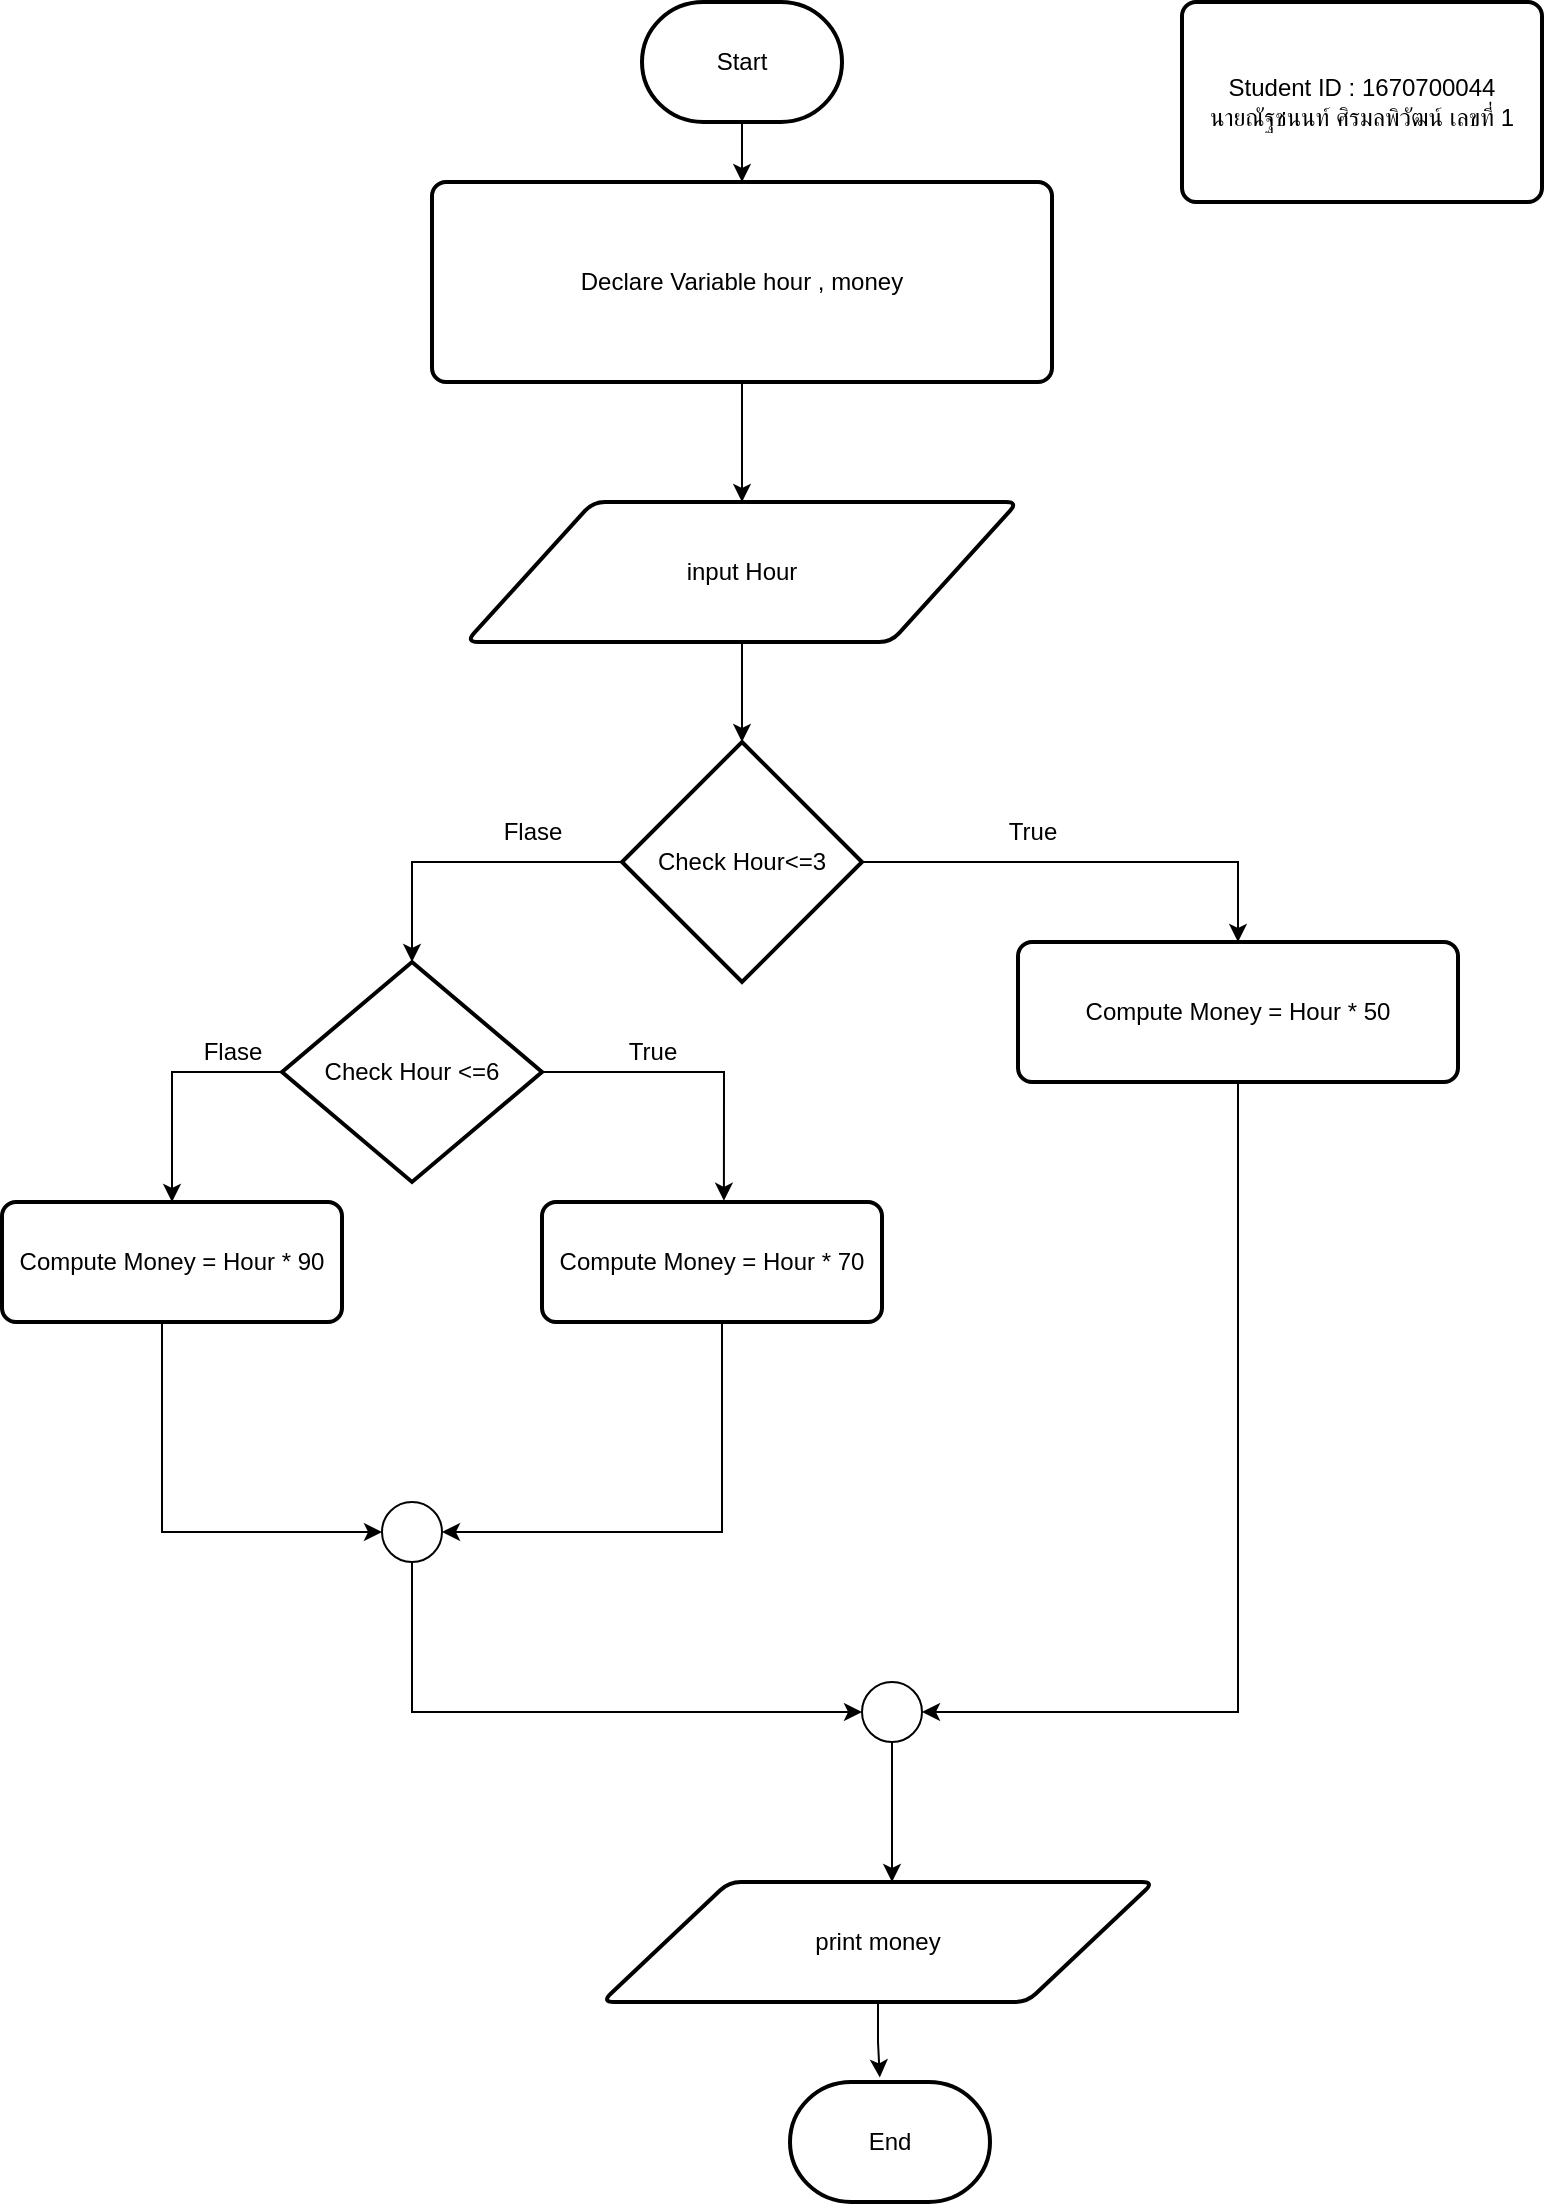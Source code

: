 <mxfile version="24.6.2" type="google" pages="4">
  <diagram id="C5RBs43oDa-KdzZeNtuy" name="Page-1">
    <mxGraphModel grid="1" page="1" gridSize="10" guides="1" tooltips="1" connect="1" arrows="1" fold="1" pageScale="1" pageWidth="827" pageHeight="1169" math="0" shadow="0">
      <root>
        <mxCell id="WIyWlLk6GJQsqaUBKTNV-0" />
        <mxCell id="WIyWlLk6GJQsqaUBKTNV-1" parent="WIyWlLk6GJQsqaUBKTNV-0" />
        <mxCell id="9audE2GMPJdLmJo3AuiI-0" value="Student ID : 1670700044&lt;div&gt;นายณัฐชนนท์ ศิรมลพิวัฒน์ เลขที่ 1&lt;/div&gt;" style="rounded=1;whiteSpace=wrap;html=1;absoluteArcSize=1;arcSize=14;strokeWidth=2;" vertex="1" parent="WIyWlLk6GJQsqaUBKTNV-1">
          <mxGeometry x="650" y="70" width="180" height="100" as="geometry" />
        </mxCell>
        <mxCell id="9audE2GMPJdLmJo3AuiI-1" style="edgeStyle=orthogonalEdgeStyle;rounded=0;orthogonalLoop=1;jettySize=auto;html=1;entryX=0.5;entryY=0;entryDx=0;entryDy=0;" edge="1" parent="WIyWlLk6GJQsqaUBKTNV-1" source="9audE2GMPJdLmJo3AuiI-2" target="9audE2GMPJdLmJo3AuiI-4">
          <mxGeometry relative="1" as="geometry" />
        </mxCell>
        <mxCell id="9audE2GMPJdLmJo3AuiI-2" value="Start" style="strokeWidth=2;html=1;shape=mxgraph.flowchart.terminator;whiteSpace=wrap;" vertex="1" parent="WIyWlLk6GJQsqaUBKTNV-1">
          <mxGeometry x="380" y="70" width="100" height="60" as="geometry" />
        </mxCell>
        <mxCell id="9audE2GMPJdLmJo3AuiI-3" style="edgeStyle=orthogonalEdgeStyle;rounded=0;orthogonalLoop=1;jettySize=auto;html=1;exitX=0.5;exitY=1;exitDx=0;exitDy=0;entryX=0.5;entryY=0;entryDx=0;entryDy=0;" edge="1" parent="WIyWlLk6GJQsqaUBKTNV-1" source="9audE2GMPJdLmJo3AuiI-4" target="9audE2GMPJdLmJo3AuiI-6">
          <mxGeometry relative="1" as="geometry" />
        </mxCell>
        <mxCell id="9audE2GMPJdLmJo3AuiI-4" value="Declare Variable hour , money" style="rounded=1;whiteSpace=wrap;html=1;absoluteArcSize=1;arcSize=14;strokeWidth=2;" vertex="1" parent="WIyWlLk6GJQsqaUBKTNV-1">
          <mxGeometry x="275" y="160" width="310" height="100" as="geometry" />
        </mxCell>
        <mxCell id="9audE2GMPJdLmJo3AuiI-5" style="edgeStyle=orthogonalEdgeStyle;rounded=0;orthogonalLoop=1;jettySize=auto;html=1;" edge="1" parent="WIyWlLk6GJQsqaUBKTNV-1" source="9audE2GMPJdLmJo3AuiI-6" target="9audE2GMPJdLmJo3AuiI-8">
          <mxGeometry relative="1" as="geometry" />
        </mxCell>
        <mxCell id="9audE2GMPJdLmJo3AuiI-6" value="input Hour" style="shape=parallelogram;html=1;strokeWidth=2;perimeter=parallelogramPerimeter;whiteSpace=wrap;rounded=1;arcSize=12;size=0.23;" vertex="1" parent="WIyWlLk6GJQsqaUBKTNV-1">
          <mxGeometry x="292" y="320" width="276" height="70" as="geometry" />
        </mxCell>
        <mxCell id="9audE2GMPJdLmJo3AuiI-7" style="edgeStyle=orthogonalEdgeStyle;rounded=0;orthogonalLoop=1;jettySize=auto;html=1;exitX=1;exitY=0.5;exitDx=0;exitDy=0;exitPerimeter=0;entryX=0.5;entryY=0;entryDx=0;entryDy=0;" edge="1" parent="WIyWlLk6GJQsqaUBKTNV-1" source="9audE2GMPJdLmJo3AuiI-8" target="9audE2GMPJdLmJo3AuiI-9">
          <mxGeometry relative="1" as="geometry" />
        </mxCell>
        <mxCell id="9audE2GMPJdLmJo3AuiI-8" value="Check Hour&amp;lt;=3" style="strokeWidth=2;html=1;shape=mxgraph.flowchart.decision;whiteSpace=wrap;" vertex="1" parent="WIyWlLk6GJQsqaUBKTNV-1">
          <mxGeometry x="370" y="440" width="120" height="120" as="geometry" />
        </mxCell>
        <mxCell id="9audE2GMPJdLmJo3AuiI-9" value="Compute Money = Hour * 50" style="rounded=1;whiteSpace=wrap;html=1;absoluteArcSize=1;arcSize=14;strokeWidth=2;" vertex="1" parent="WIyWlLk6GJQsqaUBKTNV-1">
          <mxGeometry x="568" y="540" width="220" height="70" as="geometry" />
        </mxCell>
        <mxCell id="9audE2GMPJdLmJo3AuiI-10" style="edgeStyle=orthogonalEdgeStyle;rounded=0;orthogonalLoop=1;jettySize=auto;html=1;entryX=0.5;entryY=0;entryDx=0;entryDy=0;" edge="1" parent="WIyWlLk6GJQsqaUBKTNV-1" source="9audE2GMPJdLmJo3AuiI-11" target="9audE2GMPJdLmJo3AuiI-13">
          <mxGeometry relative="1" as="geometry">
            <Array as="points">
              <mxPoint x="145" y="605" />
            </Array>
          </mxGeometry>
        </mxCell>
        <mxCell id="9audE2GMPJdLmJo3AuiI-11" value="Check Hour &amp;lt;=6" style="strokeWidth=2;html=1;shape=mxgraph.flowchart.decision;whiteSpace=wrap;" vertex="1" parent="WIyWlLk6GJQsqaUBKTNV-1">
          <mxGeometry x="200" y="550" width="130" height="110" as="geometry" />
        </mxCell>
        <mxCell id="9audE2GMPJdLmJo3AuiI-12" style="edgeStyle=orthogonalEdgeStyle;rounded=0;orthogonalLoop=1;jettySize=auto;html=1;entryX=0.5;entryY=0;entryDx=0;entryDy=0;entryPerimeter=0;" edge="1" parent="WIyWlLk6GJQsqaUBKTNV-1" source="9audE2GMPJdLmJo3AuiI-8" target="9audE2GMPJdLmJo3AuiI-11">
          <mxGeometry relative="1" as="geometry" />
        </mxCell>
        <mxCell id="9audE2GMPJdLmJo3AuiI-13" value="Compute Money = Hour * 90" style="rounded=1;whiteSpace=wrap;html=1;absoluteArcSize=1;arcSize=14;strokeWidth=2;" vertex="1" parent="WIyWlLk6GJQsqaUBKTNV-1">
          <mxGeometry x="60" y="670" width="170" height="60" as="geometry" />
        </mxCell>
        <mxCell id="9audE2GMPJdLmJo3AuiI-14" value="Compute Money = Hour * 70" style="rounded=1;whiteSpace=wrap;html=1;absoluteArcSize=1;arcSize=14;strokeWidth=2;" vertex="1" parent="WIyWlLk6GJQsqaUBKTNV-1">
          <mxGeometry x="330" y="670" width="170" height="60" as="geometry" />
        </mxCell>
        <mxCell id="9audE2GMPJdLmJo3AuiI-15" value="True" style="text;html=1;align=center;verticalAlign=middle;resizable=0;points=[];autosize=1;strokeColor=none;fillColor=none;" vertex="1" parent="WIyWlLk6GJQsqaUBKTNV-1">
          <mxGeometry x="550" y="470" width="50" height="30" as="geometry" />
        </mxCell>
        <mxCell id="9audE2GMPJdLmJo3AuiI-16" value="Flase" style="text;html=1;align=center;verticalAlign=middle;resizable=0;points=[];autosize=1;strokeColor=none;fillColor=none;" vertex="1" parent="WIyWlLk6GJQsqaUBKTNV-1">
          <mxGeometry x="300" y="470" width="50" height="30" as="geometry" />
        </mxCell>
        <mxCell id="9audE2GMPJdLmJo3AuiI-17" style="edgeStyle=orthogonalEdgeStyle;rounded=0;orthogonalLoop=1;jettySize=auto;html=1;entryX=0.535;entryY=-0.01;entryDx=0;entryDy=0;entryPerimeter=0;" edge="1" parent="WIyWlLk6GJQsqaUBKTNV-1" source="9audE2GMPJdLmJo3AuiI-11" target="9audE2GMPJdLmJo3AuiI-14">
          <mxGeometry relative="1" as="geometry">
            <Array as="points">
              <mxPoint x="421" y="605" />
            </Array>
          </mxGeometry>
        </mxCell>
        <mxCell id="9audE2GMPJdLmJo3AuiI-18" value="" style="verticalLabelPosition=bottom;verticalAlign=top;html=1;shape=mxgraph.flowchart.on-page_reference;direction=south;" vertex="1" parent="WIyWlLk6GJQsqaUBKTNV-1">
          <mxGeometry x="250" y="820" width="30" height="30" as="geometry" />
        </mxCell>
        <mxCell id="9audE2GMPJdLmJo3AuiI-19" style="edgeStyle=orthogonalEdgeStyle;rounded=0;orthogonalLoop=1;jettySize=auto;html=1;entryX=0.5;entryY=1;entryDx=0;entryDy=0;entryPerimeter=0;" edge="1" parent="WIyWlLk6GJQsqaUBKTNV-1" source="9audE2GMPJdLmJo3AuiI-13" target="9audE2GMPJdLmJo3AuiI-18">
          <mxGeometry relative="1" as="geometry">
            <Array as="points">
              <mxPoint x="140" y="835" />
            </Array>
          </mxGeometry>
        </mxCell>
        <mxCell id="9audE2GMPJdLmJo3AuiI-20" style="edgeStyle=orthogonalEdgeStyle;rounded=0;orthogonalLoop=1;jettySize=auto;html=1;entryX=0.5;entryY=0;entryDx=0;entryDy=0;entryPerimeter=0;" edge="1" parent="WIyWlLk6GJQsqaUBKTNV-1" source="9audE2GMPJdLmJo3AuiI-14" target="9audE2GMPJdLmJo3AuiI-18">
          <mxGeometry relative="1" as="geometry">
            <Array as="points">
              <mxPoint x="420" y="835" />
            </Array>
          </mxGeometry>
        </mxCell>
        <mxCell id="9audE2GMPJdLmJo3AuiI-21" style="edgeStyle=orthogonalEdgeStyle;rounded=0;orthogonalLoop=1;jettySize=auto;html=1;" edge="1" parent="WIyWlLk6GJQsqaUBKTNV-1" source="9audE2GMPJdLmJo3AuiI-22">
          <mxGeometry relative="1" as="geometry">
            <mxPoint x="505" y="1010" as="targetPoint" />
          </mxGeometry>
        </mxCell>
        <mxCell id="9audE2GMPJdLmJo3AuiI-22" value="" style="verticalLabelPosition=bottom;verticalAlign=top;html=1;shape=mxgraph.flowchart.on-page_reference;" vertex="1" parent="WIyWlLk6GJQsqaUBKTNV-1">
          <mxGeometry x="490" y="910" width="30" height="30" as="geometry" />
        </mxCell>
        <mxCell id="9audE2GMPJdLmJo3AuiI-23" style="edgeStyle=orthogonalEdgeStyle;rounded=0;orthogonalLoop=1;jettySize=auto;html=1;exitX=0.5;exitY=1;exitDx=0;exitDy=0;entryX=1;entryY=0.5;entryDx=0;entryDy=0;entryPerimeter=0;" edge="1" parent="WIyWlLk6GJQsqaUBKTNV-1" source="9audE2GMPJdLmJo3AuiI-9" target="9audE2GMPJdLmJo3AuiI-22">
          <mxGeometry relative="1" as="geometry" />
        </mxCell>
        <mxCell id="9audE2GMPJdLmJo3AuiI-24" style="edgeStyle=orthogonalEdgeStyle;rounded=0;orthogonalLoop=1;jettySize=auto;html=1;entryX=0;entryY=0.5;entryDx=0;entryDy=0;entryPerimeter=0;" edge="1" parent="WIyWlLk6GJQsqaUBKTNV-1" source="9audE2GMPJdLmJo3AuiI-18" target="9audE2GMPJdLmJo3AuiI-22">
          <mxGeometry relative="1" as="geometry">
            <Array as="points">
              <mxPoint x="265" y="925" />
            </Array>
          </mxGeometry>
        </mxCell>
        <mxCell id="9audE2GMPJdLmJo3AuiI-25" value="End" style="strokeWidth=2;html=1;shape=mxgraph.flowchart.terminator;whiteSpace=wrap;" vertex="1" parent="WIyWlLk6GJQsqaUBKTNV-1">
          <mxGeometry x="454" y="1110" width="100" height="60" as="geometry" />
        </mxCell>
        <mxCell id="9audE2GMPJdLmJo3AuiI-26" value="print money" style="shape=parallelogram;html=1;strokeWidth=2;perimeter=parallelogramPerimeter;whiteSpace=wrap;rounded=1;arcSize=12;size=0.23;" vertex="1" parent="WIyWlLk6GJQsqaUBKTNV-1">
          <mxGeometry x="360" y="1010" width="276" height="60" as="geometry" />
        </mxCell>
        <mxCell id="9audE2GMPJdLmJo3AuiI-27" style="edgeStyle=orthogonalEdgeStyle;rounded=0;orthogonalLoop=1;jettySize=auto;html=1;entryX=0.449;entryY=-0.038;entryDx=0;entryDy=0;entryPerimeter=0;" edge="1" parent="WIyWlLk6GJQsqaUBKTNV-1" source="9audE2GMPJdLmJo3AuiI-26" target="9audE2GMPJdLmJo3AuiI-25">
          <mxGeometry relative="1" as="geometry" />
        </mxCell>
        <mxCell id="9audE2GMPJdLmJo3AuiI-28" value="True" style="text;html=1;align=center;verticalAlign=middle;resizable=0;points=[];autosize=1;strokeColor=none;fillColor=none;" vertex="1" parent="WIyWlLk6GJQsqaUBKTNV-1">
          <mxGeometry x="360" y="580" width="50" height="30" as="geometry" />
        </mxCell>
        <mxCell id="9audE2GMPJdLmJo3AuiI-29" value="Flase" style="text;html=1;align=center;verticalAlign=middle;resizable=0;points=[];autosize=1;strokeColor=none;fillColor=none;" vertex="1" parent="WIyWlLk6GJQsqaUBKTNV-1">
          <mxGeometry x="150" y="580" width="50" height="30" as="geometry" />
        </mxCell>
      </root>
    </mxGraphModel>
  </diagram>
  <diagram name="Page-2" id="eWk0qbkcYgoHalvoChH0">
    <mxGraphModel grid="1" page="1" gridSize="10" guides="1" tooltips="1" connect="1" arrows="1" fold="1" pageScale="1" pageWidth="850" pageHeight="1100" math="0" shadow="0">
      <root>
        <mxCell id="0" />
        <mxCell id="1" parent="0" />
        <mxCell id="LfG1TKmzkEM0KFjDs2WE-1" value="Student ID : 1670700044&lt;div&gt;นายณัฐชนนท์ ศิรมลพิวัฒน์ เลขที่ 1&lt;/div&gt;" style="rounded=1;whiteSpace=wrap;html=1;absoluteArcSize=1;arcSize=14;strokeWidth=2;" vertex="1" parent="1">
          <mxGeometry x="610" y="30" width="180" height="100" as="geometry" />
        </mxCell>
        <mxCell id="LfG1TKmzkEM0KFjDs2WE-2" style="edgeStyle=orthogonalEdgeStyle;rounded=0;orthogonalLoop=1;jettySize=auto;html=1;entryX=0.5;entryY=0;entryDx=0;entryDy=0;" edge="1" parent="1" source="LfG1TKmzkEM0KFjDs2WE-3" target="LfG1TKmzkEM0KFjDs2WE-5">
          <mxGeometry relative="1" as="geometry" />
        </mxCell>
        <mxCell id="LfG1TKmzkEM0KFjDs2WE-3" value="Start" style="strokeWidth=2;html=1;shape=mxgraph.flowchart.terminator;whiteSpace=wrap;" vertex="1" parent="1">
          <mxGeometry x="340" y="30" width="100" height="60" as="geometry" />
        </mxCell>
        <mxCell id="LfG1TKmzkEM0KFjDs2WE-4" style="edgeStyle=orthogonalEdgeStyle;rounded=0;orthogonalLoop=1;jettySize=auto;html=1;exitX=0.5;exitY=1;exitDx=0;exitDy=0;entryX=0.5;entryY=0;entryDx=0;entryDy=0;" edge="1" parent="1" source="LfG1TKmzkEM0KFjDs2WE-5" target="LfG1TKmzkEM0KFjDs2WE-7">
          <mxGeometry relative="1" as="geometry" />
        </mxCell>
        <mxCell id="LfG1TKmzkEM0KFjDs2WE-5" value="Declare Variable age , height , money" style="rounded=1;whiteSpace=wrap;html=1;absoluteArcSize=1;arcSize=14;strokeWidth=2;" vertex="1" parent="1">
          <mxGeometry x="235" y="120" width="310" height="100" as="geometry" />
        </mxCell>
        <mxCell id="LfG1TKmzkEM0KFjDs2WE-6" style="edgeStyle=orthogonalEdgeStyle;rounded=0;orthogonalLoop=1;jettySize=auto;html=1;" edge="1" parent="1" source="LfG1TKmzkEM0KFjDs2WE-7" target="LfG1TKmzkEM0KFjDs2WE-9">
          <mxGeometry relative="1" as="geometry" />
        </mxCell>
        <mxCell id="LfG1TKmzkEM0KFjDs2WE-7" value="input age , height" style="shape=parallelogram;html=1;strokeWidth=2;perimeter=parallelogramPerimeter;whiteSpace=wrap;rounded=1;arcSize=12;size=0.23;" vertex="1" parent="1">
          <mxGeometry x="252" y="280" width="276" height="70" as="geometry" />
        </mxCell>
        <mxCell id="LfG1TKmzkEM0KFjDs2WE-9" value="Check age&amp;lt;=12" style="strokeWidth=2;html=1;shape=mxgraph.flowchart.decision;whiteSpace=wrap;" vertex="1" parent="1">
          <mxGeometry x="330" y="400" width="120" height="120" as="geometry" />
        </mxCell>
        <mxCell id="LfG1TKmzkEM0KFjDs2WE-16" value="True" style="text;html=1;align=center;verticalAlign=middle;resizable=0;points=[];autosize=1;strokeColor=none;fillColor=none;" vertex="1" parent="1">
          <mxGeometry x="510" y="430" width="50" height="30" as="geometry" />
        </mxCell>
        <mxCell id="LfG1TKmzkEM0KFjDs2WE-17" value="Flase" style="text;html=1;align=center;verticalAlign=middle;resizable=0;points=[];autosize=1;strokeColor=none;fillColor=none;" vertex="1" parent="1">
          <mxGeometry x="260" y="430" width="50" height="30" as="geometry" />
        </mxCell>
        <mxCell id="D6cxvlOTQ_Wx5rMCDV0--3" style="edgeStyle=orthogonalEdgeStyle;rounded=0;orthogonalLoop=1;jettySize=auto;html=1;exitX=1;exitY=0.5;exitDx=0;exitDy=0;exitPerimeter=0;entryX=0.5;entryY=0;entryDx=0;entryDy=0;" edge="1" parent="1" source="LfG1TKmzkEM0KFjDs2WE-29" target="D6cxvlOTQ_Wx5rMCDV0--2">
          <mxGeometry relative="1" as="geometry" />
        </mxCell>
        <mxCell id="D6cxvlOTQ_Wx5rMCDV0--4" style="edgeStyle=orthogonalEdgeStyle;rounded=0;orthogonalLoop=1;jettySize=auto;html=1;exitX=0;exitY=0.5;exitDx=0;exitDy=0;exitPerimeter=0;" edge="1" parent="1" source="LfG1TKmzkEM0KFjDs2WE-29" target="D6cxvlOTQ_Wx5rMCDV0--1">
          <mxGeometry relative="1" as="geometry" />
        </mxCell>
        <mxCell id="LfG1TKmzkEM0KFjDs2WE-29" value="height &amp;lt;= 120" style="strokeWidth=2;html=1;shape=mxgraph.flowchart.decision;whiteSpace=wrap;" vertex="1" parent="1">
          <mxGeometry x="540" y="530" width="100" height="100" as="geometry" />
        </mxCell>
        <mxCell id="LfG1TKmzkEM0KFjDs2WE-30" style="edgeStyle=orthogonalEdgeStyle;rounded=0;orthogonalLoop=1;jettySize=auto;html=1;entryX=0.5;entryY=0;entryDx=0;entryDy=0;entryPerimeter=0;" edge="1" parent="1" source="LfG1TKmzkEM0KFjDs2WE-9" target="LfG1TKmzkEM0KFjDs2WE-29">
          <mxGeometry relative="1" as="geometry" />
        </mxCell>
        <mxCell id="D6cxvlOTQ_Wx5rMCDV0--1" value="ticket = 0" style="rounded=1;whiteSpace=wrap;html=1;absoluteArcSize=1;arcSize=14;strokeWidth=2;" vertex="1" parent="1">
          <mxGeometry x="400" y="650" width="128" height="50" as="geometry" />
        </mxCell>
        <mxCell id="D6cxvlOTQ_Wx5rMCDV0--2" value="ticket = 20" style="rounded=1;whiteSpace=wrap;html=1;absoluteArcSize=1;arcSize=14;strokeWidth=2;" vertex="1" parent="1">
          <mxGeometry x="632" y="650" width="158" height="50" as="geometry" />
        </mxCell>
        <mxCell id="k8ovKJeKVpcq1-g8yfVH-3" style="edgeStyle=orthogonalEdgeStyle;rounded=0;orthogonalLoop=1;jettySize=auto;html=1;entryX=0.5;entryY=0;entryDx=0;entryDy=0;" edge="1" parent="1" source="QZOzKzXX_CPC8_GsjSWS-1" target="k8ovKJeKVpcq1-g8yfVH-1">
          <mxGeometry relative="1" as="geometry" />
        </mxCell>
        <mxCell id="k8ovKJeKVpcq1-g8yfVH-4" style="edgeStyle=orthogonalEdgeStyle;rounded=0;orthogonalLoop=1;jettySize=auto;html=1;exitX=1;exitY=0.5;exitDx=0;exitDy=0;exitPerimeter=0;" edge="1" parent="1" source="QZOzKzXX_CPC8_GsjSWS-1" target="k8ovKJeKVpcq1-g8yfVH-2">
          <mxGeometry relative="1" as="geometry" />
        </mxCell>
        <mxCell id="QZOzKzXX_CPC8_GsjSWS-1" value="age &amp;lt;= 20" style="strokeWidth=2;html=1;shape=mxgraph.flowchart.decision;whiteSpace=wrap;" vertex="1" parent="1">
          <mxGeometry x="152" y="530" width="100" height="90" as="geometry" />
        </mxCell>
        <mxCell id="QZOzKzXX_CPC8_GsjSWS-2" style="edgeStyle=orthogonalEdgeStyle;rounded=0;orthogonalLoop=1;jettySize=auto;html=1;entryX=0.5;entryY=0;entryDx=0;entryDy=0;entryPerimeter=0;" edge="1" parent="1" source="LfG1TKmzkEM0KFjDs2WE-9" target="QZOzKzXX_CPC8_GsjSWS-1">
          <mxGeometry relative="1" as="geometry" />
        </mxCell>
        <mxCell id="k8ovKJeKVpcq1-g8yfVH-6" style="edgeStyle=orthogonalEdgeStyle;rounded=0;orthogonalLoop=1;jettySize=auto;html=1;" edge="1" parent="1" source="k8ovKJeKVpcq1-g8yfVH-1" target="k8ovKJeKVpcq1-g8yfVH-5">
          <mxGeometry relative="1" as="geometry">
            <Array as="points">
              <mxPoint x="85" y="785" />
            </Array>
          </mxGeometry>
        </mxCell>
        <mxCell id="k8ovKJeKVpcq1-g8yfVH-1" value="ticket = 0" style="rounded=1;whiteSpace=wrap;html=1;absoluteArcSize=1;arcSize=14;strokeWidth=2;" vertex="1" parent="1">
          <mxGeometry x="20" y="640" width="130" height="50" as="geometry" />
        </mxCell>
        <mxCell id="k8ovKJeKVpcq1-g8yfVH-2" value="ticket = 0" style="rounded=1;whiteSpace=wrap;html=1;absoluteArcSize=1;arcSize=14;strokeWidth=2;" vertex="1" parent="1">
          <mxGeometry x="252" y="650" width="135" height="50" as="geometry" />
        </mxCell>
        <mxCell id="k8ovKJeKVpcq1-g8yfVH-5" value="" style="verticalLabelPosition=bottom;verticalAlign=top;html=1;shape=mxgraph.flowchart.on-page_reference;" vertex="1" parent="1">
          <mxGeometry x="188" y="770" width="28" height="30" as="geometry" />
        </mxCell>
        <mxCell id="k8ovKJeKVpcq1-g8yfVH-7" style="edgeStyle=orthogonalEdgeStyle;rounded=0;orthogonalLoop=1;jettySize=auto;html=1;entryX=1;entryY=0.5;entryDx=0;entryDy=0;entryPerimeter=0;" edge="1" parent="1" source="k8ovKJeKVpcq1-g8yfVH-2" target="k8ovKJeKVpcq1-g8yfVH-5">
          <mxGeometry relative="1" as="geometry">
            <Array as="points">
              <mxPoint x="330" y="785" />
            </Array>
          </mxGeometry>
        </mxCell>
        <mxCell id="k8ovKJeKVpcq1-g8yfVH-8" value="" style="verticalLabelPosition=bottom;verticalAlign=top;html=1;shape=mxgraph.flowchart.on-page_reference;" vertex="1" parent="1">
          <mxGeometry x="576" y="770" width="28" height="30" as="geometry" />
        </mxCell>
        <mxCell id="k8ovKJeKVpcq1-g8yfVH-9" style="edgeStyle=orthogonalEdgeStyle;rounded=0;orthogonalLoop=1;jettySize=auto;html=1;entryX=0;entryY=0.5;entryDx=0;entryDy=0;entryPerimeter=0;" edge="1" parent="1" source="D6cxvlOTQ_Wx5rMCDV0--1" target="k8ovKJeKVpcq1-g8yfVH-8">
          <mxGeometry relative="1" as="geometry">
            <Array as="points">
              <mxPoint x="464" y="785" />
            </Array>
          </mxGeometry>
        </mxCell>
        <mxCell id="k8ovKJeKVpcq1-g8yfVH-10" style="edgeStyle=orthogonalEdgeStyle;rounded=0;orthogonalLoop=1;jettySize=auto;html=1;entryX=1;entryY=0.5;entryDx=0;entryDy=0;entryPerimeter=0;" edge="1" parent="1" source="D6cxvlOTQ_Wx5rMCDV0--2" target="k8ovKJeKVpcq1-g8yfVH-8">
          <mxGeometry relative="1" as="geometry">
            <Array as="points">
              <mxPoint x="710" y="785" />
            </Array>
          </mxGeometry>
        </mxCell>
        <mxCell id="k8ovKJeKVpcq1-g8yfVH-15" style="edgeStyle=orthogonalEdgeStyle;rounded=0;orthogonalLoop=1;jettySize=auto;html=1;exitX=0.5;exitY=1;exitDx=0;exitDy=0;exitPerimeter=0;entryX=0.5;entryY=0;entryDx=0;entryDy=0;" edge="1" parent="1" source="k8ovKJeKVpcq1-g8yfVH-11" target="k8ovKJeKVpcq1-g8yfVH-14">
          <mxGeometry relative="1" as="geometry" />
        </mxCell>
        <mxCell id="k8ovKJeKVpcq1-g8yfVH-11" value="" style="strokeWidth=2;html=1;shape=mxgraph.flowchart.start_2;whiteSpace=wrap;" vertex="1" parent="1">
          <mxGeometry x="375" y="880" width="30" height="30" as="geometry" />
        </mxCell>
        <mxCell id="k8ovKJeKVpcq1-g8yfVH-12" style="edgeStyle=orthogonalEdgeStyle;rounded=0;orthogonalLoop=1;jettySize=auto;html=1;entryX=0;entryY=0.5;entryDx=0;entryDy=0;entryPerimeter=0;" edge="1" parent="1" source="k8ovKJeKVpcq1-g8yfVH-5" target="k8ovKJeKVpcq1-g8yfVH-11">
          <mxGeometry relative="1" as="geometry">
            <Array as="points">
              <mxPoint x="202" y="895" />
            </Array>
          </mxGeometry>
        </mxCell>
        <mxCell id="k8ovKJeKVpcq1-g8yfVH-13" style="edgeStyle=orthogonalEdgeStyle;rounded=0;orthogonalLoop=1;jettySize=auto;html=1;entryX=1;entryY=0.5;entryDx=0;entryDy=0;entryPerimeter=0;" edge="1" parent="1" source="k8ovKJeKVpcq1-g8yfVH-8" target="k8ovKJeKVpcq1-g8yfVH-11">
          <mxGeometry relative="1" as="geometry">
            <Array as="points">
              <mxPoint x="590" y="895" />
            </Array>
          </mxGeometry>
        </mxCell>
        <mxCell id="k8ovKJeKVpcq1-g8yfVH-16" style="edgeStyle=orthogonalEdgeStyle;rounded=0;orthogonalLoop=1;jettySize=auto;html=1;" edge="1" parent="1" source="k8ovKJeKVpcq1-g8yfVH-14">
          <mxGeometry relative="1" as="geometry">
            <mxPoint x="390" y="1030" as="targetPoint" />
          </mxGeometry>
        </mxCell>
        <mxCell id="k8ovKJeKVpcq1-g8yfVH-14" value="print ticket" style="shape=parallelogram;html=1;strokeWidth=2;perimeter=parallelogramPerimeter;whiteSpace=wrap;rounded=1;arcSize=12;size=0.23;" vertex="1" parent="1">
          <mxGeometry x="276" y="930" width="228" height="70" as="geometry" />
        </mxCell>
        <mxCell id="k8ovKJeKVpcq1-g8yfVH-17" value="end" style="strokeWidth=2;html=1;shape=mxgraph.flowchart.terminator;whiteSpace=wrap;" vertex="1" parent="1">
          <mxGeometry x="340" y="1030" width="100" height="60" as="geometry" />
        </mxCell>
        <mxCell id="k8ovKJeKVpcq1-g8yfVH-18" value="Flase" style="text;html=1;align=center;verticalAlign=middle;resizable=0;points=[];autosize=1;strokeColor=none;fillColor=none;" vertex="1" parent="1">
          <mxGeometry x="100" y="550" width="50" height="30" as="geometry" />
        </mxCell>
        <mxCell id="k8ovKJeKVpcq1-g8yfVH-19" value="Flase" style="text;html=1;align=center;verticalAlign=middle;resizable=0;points=[];autosize=1;strokeColor=none;fillColor=none;" vertex="1" parent="1">
          <mxGeometry x="490" y="550" width="50" height="30" as="geometry" />
        </mxCell>
        <mxCell id="k8ovKJeKVpcq1-g8yfVH-21" value="True" style="text;html=1;align=center;verticalAlign=middle;resizable=0;points=[];autosize=1;strokeColor=none;fillColor=none;" vertex="1" parent="1">
          <mxGeometry x="260" y="550" width="50" height="30" as="geometry" />
        </mxCell>
        <mxCell id="k8ovKJeKVpcq1-g8yfVH-22" value="True" style="text;html=1;align=center;verticalAlign=middle;resizable=0;points=[];autosize=1;strokeColor=none;fillColor=none;" vertex="1" parent="1">
          <mxGeometry x="640" y="550" width="50" height="30" as="geometry" />
        </mxCell>
      </root>
    </mxGraphModel>
  </diagram>
  <diagram name="Page-3" id="kdLvimMIZajUIPhnMM-6">
    <mxGraphModel grid="1" page="1" gridSize="10" guides="1" tooltips="1" connect="1" arrows="1" fold="1" pageScale="1" pageWidth="850" pageHeight="1100" math="0" shadow="0">
      <root>
        <mxCell id="0" />
        <mxCell id="1" parent="0" />
        <mxCell id="t4vaahV_QMK6OlQ02LQI-1" value="Student ID : 1670700044&lt;div&gt;นายณัฐชนนท์ ศิรมลพิวัฒน์ เลขที่ 1&lt;/div&gt;" style="rounded=1;whiteSpace=wrap;html=1;absoluteArcSize=1;arcSize=14;strokeWidth=2;" vertex="1" parent="1">
          <mxGeometry x="40" y="20" width="180" height="100" as="geometry" />
        </mxCell>
        <mxCell id="t4vaahV_QMK6OlQ02LQI-2" style="edgeStyle=orthogonalEdgeStyle;rounded=0;orthogonalLoop=1;jettySize=auto;html=1;entryX=0.5;entryY=0;entryDx=0;entryDy=0;" edge="1" parent="1" source="t4vaahV_QMK6OlQ02LQI-3" target="t4vaahV_QMK6OlQ02LQI-5">
          <mxGeometry relative="1" as="geometry" />
        </mxCell>
        <mxCell id="t4vaahV_QMK6OlQ02LQI-3" value="Start" style="strokeWidth=2;html=1;shape=mxgraph.flowchart.terminator;whiteSpace=wrap;" vertex="1" parent="1">
          <mxGeometry x="370" y="30" width="100" height="60" as="geometry" />
        </mxCell>
        <mxCell id="t4vaahV_QMK6OlQ02LQI-4" style="edgeStyle=orthogonalEdgeStyle;rounded=0;orthogonalLoop=1;jettySize=auto;html=1;exitX=0.5;exitY=1;exitDx=0;exitDy=0;entryX=0.5;entryY=0;entryDx=0;entryDy=0;" edge="1" parent="1" source="t4vaahV_QMK6OlQ02LQI-5" target="t4vaahV_QMK6OlQ02LQI-7">
          <mxGeometry relative="1" as="geometry" />
        </mxCell>
        <mxCell id="t4vaahV_QMK6OlQ02LQI-5" value="Declare Variable age" style="rounded=1;whiteSpace=wrap;html=1;absoluteArcSize=1;arcSize=14;strokeWidth=2;" vertex="1" parent="1">
          <mxGeometry x="265" y="120" width="310" height="100" as="geometry" />
        </mxCell>
        <mxCell id="t4vaahV_QMK6OlQ02LQI-6" style="edgeStyle=orthogonalEdgeStyle;rounded=0;orthogonalLoop=1;jettySize=auto;html=1;" edge="1" parent="1" source="t4vaahV_QMK6OlQ02LQI-7" target="t4vaahV_QMK6OlQ02LQI-8">
          <mxGeometry relative="1" as="geometry" />
        </mxCell>
        <mxCell id="t4vaahV_QMK6OlQ02LQI-7" value="input age" style="shape=parallelogram;html=1;strokeWidth=2;perimeter=parallelogramPerimeter;whiteSpace=wrap;rounded=1;arcSize=12;size=0.23;" vertex="1" parent="1">
          <mxGeometry x="282" y="280" width="276" height="70" as="geometry" />
        </mxCell>
        <mxCell id="t4vaahV_QMK6OlQ02LQI-8" value="Check age &amp;gt; 11 ?&amp;nbsp;" style="strokeWidth=2;html=1;shape=mxgraph.flowchart.decision;whiteSpace=wrap;" vertex="1" parent="1">
          <mxGeometry x="360" y="400" width="120" height="120" as="geometry" />
        </mxCell>
        <mxCell id="t4vaahV_QMK6OlQ02LQI-9" value="True" style="text;html=1;align=center;verticalAlign=middle;resizable=0;points=[];autosize=1;strokeColor=none;fillColor=none;" vertex="1" parent="1">
          <mxGeometry x="540" y="430" width="50" height="30" as="geometry" />
        </mxCell>
        <mxCell id="t4vaahV_QMK6OlQ02LQI-10" value="Flase" style="text;html=1;align=center;verticalAlign=middle;resizable=0;points=[];autosize=1;strokeColor=none;fillColor=none;" vertex="1" parent="1">
          <mxGeometry x="290" y="430" width="50" height="30" as="geometry" />
        </mxCell>
        <mxCell id="t4vaahV_QMK6OlQ02LQI-14" style="edgeStyle=orthogonalEdgeStyle;rounded=0;orthogonalLoop=1;jettySize=auto;html=1;entryX=0.5;entryY=0;entryDx=0;entryDy=0;entryPerimeter=0;" edge="1" parent="1" source="t4vaahV_QMK6OlQ02LQI-8">
          <mxGeometry relative="1" as="geometry">
            <mxPoint x="620" y="530" as="targetPoint" />
          </mxGeometry>
        </mxCell>
        <mxCell id="t4vaahV_QMK6OlQ02LQI-17" style="edgeStyle=orthogonalEdgeStyle;rounded=0;orthogonalLoop=1;jettySize=auto;html=1;entryX=0.5;entryY=0;entryDx=0;entryDy=0;entryPerimeter=0;" edge="1" parent="1" source="t4vaahV_QMK6OlQ02LQI-19" target="t4vaahV_QMK6OlQ02LQI-46">
          <mxGeometry relative="1" as="geometry">
            <mxPoint x="115" y="640" as="targetPoint" />
            <Array as="points">
              <mxPoint x="155" y="575" />
            </Array>
          </mxGeometry>
        </mxCell>
        <mxCell id="t4vaahV_QMK6OlQ02LQI-19" value="age &amp;gt;= 6 ?" style="strokeWidth=2;html=1;shape=mxgraph.flowchart.decision;whiteSpace=wrap;" vertex="1" parent="1">
          <mxGeometry x="182" y="530" width="100" height="90" as="geometry" />
        </mxCell>
        <mxCell id="t4vaahV_QMK6OlQ02LQI-20" style="edgeStyle=orthogonalEdgeStyle;rounded=0;orthogonalLoop=1;jettySize=auto;html=1;entryX=0.5;entryY=0;entryDx=0;entryDy=0;entryPerimeter=0;" edge="1" parent="1" source="t4vaahV_QMK6OlQ02LQI-8" target="t4vaahV_QMK6OlQ02LQI-19">
          <mxGeometry relative="1" as="geometry" />
        </mxCell>
        <mxCell id="t4vaahV_QMK6OlQ02LQI-36" value="Flase" style="text;html=1;align=center;verticalAlign=middle;resizable=0;points=[];autosize=1;strokeColor=none;fillColor=none;" vertex="1" parent="1">
          <mxGeometry x="130" y="550" width="50" height="30" as="geometry" />
        </mxCell>
        <mxCell id="t4vaahV_QMK6OlQ02LQI-38" value="True" style="text;html=1;align=center;verticalAlign=middle;resizable=0;points=[];autosize=1;strokeColor=none;fillColor=none;" vertex="1" parent="1">
          <mxGeometry x="290" y="550" width="50" height="30" as="geometry" />
        </mxCell>
        <mxCell id="t4vaahV_QMK6OlQ02LQI-41" value="print Take 2 Tablets every 4 to 6 hours" style="shape=parallelogram;html=1;strokeWidth=2;perimeter=parallelogramPerimeter;whiteSpace=wrap;rounded=1;arcSize=12;size=0.23;" vertex="1" parent="1">
          <mxGeometry x="480" y="530" width="280" height="50" as="geometry" />
        </mxCell>
        <mxCell id="t4vaahV_QMK6OlQ02LQI-44" value="print Take 1 Tablets every 4 to 6 hours" style="shape=parallelogram;html=1;strokeWidth=2;perimeter=parallelogramPerimeter;whiteSpace=wrap;rounded=1;arcSize=12;size=0.23;" vertex="1" parent="1">
          <mxGeometry x="230" y="620" width="280" height="50" as="geometry" />
        </mxCell>
        <mxCell id="t4vaahV_QMK6OlQ02LQI-45" style="edgeStyle=orthogonalEdgeStyle;rounded=0;orthogonalLoop=1;jettySize=auto;html=1;exitX=1;exitY=0.5;exitDx=0;exitDy=0;exitPerimeter=0;entryX=0.554;entryY=0.046;entryDx=0;entryDy=0;entryPerimeter=0;" edge="1" parent="1" source="t4vaahV_QMK6OlQ02LQI-19" target="t4vaahV_QMK6OlQ02LQI-44">
          <mxGeometry relative="1" as="geometry" />
        </mxCell>
        <mxCell id="t4vaahV_QMK6OlQ02LQI-46" value="3 &amp;gt;= age &amp;lt;= 5 ?" style="strokeWidth=2;html=1;shape=mxgraph.flowchart.decision;whiteSpace=wrap;" vertex="1" parent="1">
          <mxGeometry x="105" y="650" width="100" height="90" as="geometry" />
        </mxCell>
        <mxCell id="t4vaahV_QMK6OlQ02LQI-49" value="ask a doctor" style="shape=parallelogram;html=1;strokeWidth=2;perimeter=parallelogramPerimeter;whiteSpace=wrap;rounded=1;arcSize=12;size=0.23;" vertex="1" parent="1">
          <mxGeometry x="150" y="760" width="210" height="40" as="geometry" />
        </mxCell>
        <mxCell id="t4vaahV_QMK6OlQ02LQI-50" style="edgeStyle=orthogonalEdgeStyle;rounded=0;orthogonalLoop=1;jettySize=auto;html=1;entryX=0.571;entryY=-0.049;entryDx=0;entryDy=0;entryPerimeter=0;" edge="1" parent="1" source="t4vaahV_QMK6OlQ02LQI-46" target="t4vaahV_QMK6OlQ02LQI-49">
          <mxGeometry relative="1" as="geometry">
            <Array as="points">
              <mxPoint x="270" y="695" />
            </Array>
          </mxGeometry>
        </mxCell>
        <mxCell id="t4vaahV_QMK6OlQ02LQI-51" value="Do not this Drug" style="shape=parallelogram;html=1;strokeWidth=2;perimeter=parallelogramPerimeter;whiteSpace=wrap;rounded=1;arcSize=12;size=0.23;" vertex="1" parent="1">
          <mxGeometry x="10" y="820" width="210" height="40" as="geometry" />
        </mxCell>
        <mxCell id="t4vaahV_QMK6OlQ02LQI-52" style="edgeStyle=orthogonalEdgeStyle;rounded=0;orthogonalLoop=1;jettySize=auto;html=1;entryX=0.353;entryY=-0.025;entryDx=0;entryDy=0;entryPerimeter=0;" edge="1" parent="1" source="t4vaahV_QMK6OlQ02LQI-46" target="t4vaahV_QMK6OlQ02LQI-51">
          <mxGeometry relative="1" as="geometry">
            <Array as="points">
              <mxPoint x="84" y="695" />
            </Array>
          </mxGeometry>
        </mxCell>
        <mxCell id="t4vaahV_QMK6OlQ02LQI-54" value="" style="verticalLabelPosition=bottom;verticalAlign=top;html=1;shape=mxgraph.flowchart.on-page_reference;" vertex="1" parent="1">
          <mxGeometry x="152" y="930" width="30" height="30" as="geometry" />
        </mxCell>
        <mxCell id="t4vaahV_QMK6OlQ02LQI-55" style="edgeStyle=orthogonalEdgeStyle;rounded=0;orthogonalLoop=1;jettySize=auto;html=1;entryX=0;entryY=0.5;entryDx=0;entryDy=0;entryPerimeter=0;" edge="1" parent="1" source="t4vaahV_QMK6OlQ02LQI-51" target="t4vaahV_QMK6OlQ02LQI-54">
          <mxGeometry relative="1" as="geometry">
            <Array as="points">
              <mxPoint x="80" y="945" />
            </Array>
          </mxGeometry>
        </mxCell>
        <mxCell id="t4vaahV_QMK6OlQ02LQI-56" style="edgeStyle=orthogonalEdgeStyle;rounded=0;orthogonalLoop=1;jettySize=auto;html=1;entryX=1;entryY=0.5;entryDx=0;entryDy=0;entryPerimeter=0;" edge="1" parent="1" source="t4vaahV_QMK6OlQ02LQI-49" target="t4vaahV_QMK6OlQ02LQI-54">
          <mxGeometry relative="1" as="geometry">
            <Array as="points">
              <mxPoint x="270" y="945" />
            </Array>
          </mxGeometry>
        </mxCell>
        <mxCell id="t4vaahV_QMK6OlQ02LQI-66" style="edgeStyle=orthogonalEdgeStyle;rounded=0;orthogonalLoop=1;jettySize=auto;html=1;" edge="1" parent="1" source="t4vaahV_QMK6OlQ02LQI-58" target="t4vaahV_QMK6OlQ02LQI-63">
          <mxGeometry relative="1" as="geometry">
            <Array as="points">
              <mxPoint x="345" y="1015" />
            </Array>
          </mxGeometry>
        </mxCell>
        <mxCell id="t4vaahV_QMK6OlQ02LQI-58" value="" style="verticalLabelPosition=bottom;verticalAlign=top;html=1;shape=mxgraph.flowchart.on-page_reference;" vertex="1" parent="1">
          <mxGeometry x="330" y="970" width="30" height="30" as="geometry" />
        </mxCell>
        <mxCell id="t4vaahV_QMK6OlQ02LQI-60" style="edgeStyle=orthogonalEdgeStyle;rounded=0;orthogonalLoop=1;jettySize=auto;html=1;entryX=0;entryY=0.5;entryDx=0;entryDy=0;entryPerimeter=0;" edge="1" parent="1" source="t4vaahV_QMK6OlQ02LQI-54" target="t4vaahV_QMK6OlQ02LQI-58">
          <mxGeometry relative="1" as="geometry">
            <Array as="points">
              <mxPoint x="167" y="985" />
            </Array>
          </mxGeometry>
        </mxCell>
        <mxCell id="t4vaahV_QMK6OlQ02LQI-61" style="edgeStyle=orthogonalEdgeStyle;rounded=0;orthogonalLoop=1;jettySize=auto;html=1;entryX=1;entryY=0.5;entryDx=0;entryDy=0;entryPerimeter=0;" edge="1" parent="1" source="t4vaahV_QMK6OlQ02LQI-44" target="t4vaahV_QMK6OlQ02LQI-58">
          <mxGeometry relative="1" as="geometry">
            <Array as="points">
              <mxPoint x="410" y="985" />
            </Array>
          </mxGeometry>
        </mxCell>
        <mxCell id="t4vaahV_QMK6OlQ02LQI-63" value="" style="verticalLabelPosition=bottom;verticalAlign=top;html=1;shape=mxgraph.flowchart.on-page_reference;" vertex="1" parent="1">
          <mxGeometry x="480" y="1000" width="30" height="30" as="geometry" />
        </mxCell>
        <mxCell id="t4vaahV_QMK6OlQ02LQI-67" style="edgeStyle=orthogonalEdgeStyle;rounded=0;orthogonalLoop=1;jettySize=auto;html=1;entryX=1;entryY=0.5;entryDx=0;entryDy=0;entryPerimeter=0;" edge="1" parent="1" source="t4vaahV_QMK6OlQ02LQI-41" target="t4vaahV_QMK6OlQ02LQI-63">
          <mxGeometry relative="1" as="geometry" />
        </mxCell>
        <mxCell id="t4vaahV_QMK6OlQ02LQI-68" value="End" style="strokeWidth=2;html=1;shape=mxgraph.flowchart.terminator;whiteSpace=wrap;" vertex="1" parent="1">
          <mxGeometry x="445" y="1050" width="100" height="40" as="geometry" />
        </mxCell>
        <mxCell id="t4vaahV_QMK6OlQ02LQI-69" style="edgeStyle=orthogonalEdgeStyle;rounded=0;orthogonalLoop=1;jettySize=auto;html=1;entryX=0.5;entryY=0;entryDx=0;entryDy=0;entryPerimeter=0;" edge="1" parent="1" source="t4vaahV_QMK6OlQ02LQI-63" target="t4vaahV_QMK6OlQ02LQI-68">
          <mxGeometry relative="1" as="geometry" />
        </mxCell>
        <mxCell id="tE0wgJfdQBhJoHwCPxcJ-1" value="Flase" style="text;html=1;align=center;verticalAlign=middle;resizable=0;points=[];autosize=1;strokeColor=none;fillColor=none;" vertex="1" parent="1">
          <mxGeometry x="70" y="670" width="50" height="30" as="geometry" />
        </mxCell>
        <mxCell id="tE0wgJfdQBhJoHwCPxcJ-2" value="True" style="text;html=1;align=center;verticalAlign=middle;resizable=0;points=[];autosize=1;strokeColor=none;fillColor=none;" vertex="1" parent="1">
          <mxGeometry x="200" y="670" width="50" height="30" as="geometry" />
        </mxCell>
      </root>
    </mxGraphModel>
  </diagram>
  <diagram name="Page-4" id="R6mCW4qq7t-SG8XPIKAu">
    <mxGraphModel grid="1" page="1" gridSize="10" guides="1" tooltips="1" connect="1" arrows="1" fold="1" pageScale="1" pageWidth="850" pageHeight="1400" math="0" shadow="0">
      <root>
        <mxCell id="0" />
        <mxCell id="1" parent="0" />
        <mxCell id="_MjCZu44Tr1-FF-V-9oo-1" value="Student ID : 1670700044&lt;div&gt;นายณัฐชนนท์ ศิรมลพิวัฒน์ เลขที่ 1&lt;/div&gt;" style="rounded=1;whiteSpace=wrap;html=1;absoluteArcSize=1;arcSize=14;strokeWidth=2;" vertex="1" parent="1">
          <mxGeometry x="610" y="30" width="180" height="100" as="geometry" />
        </mxCell>
        <mxCell id="_MjCZu44Tr1-FF-V-9oo-2" style="edgeStyle=orthogonalEdgeStyle;rounded=0;orthogonalLoop=1;jettySize=auto;html=1;entryX=0.5;entryY=0;entryDx=0;entryDy=0;" edge="1" parent="1" source="_MjCZu44Tr1-FF-V-9oo-3" target="_MjCZu44Tr1-FF-V-9oo-5">
          <mxGeometry relative="1" as="geometry" />
        </mxCell>
        <mxCell id="_MjCZu44Tr1-FF-V-9oo-3" value="Start" style="strokeWidth=2;html=1;shape=mxgraph.flowchart.terminator;whiteSpace=wrap;" vertex="1" parent="1">
          <mxGeometry x="390" y="30" width="100" height="60" as="geometry" />
        </mxCell>
        <mxCell id="_MjCZu44Tr1-FF-V-9oo-4" style="edgeStyle=orthogonalEdgeStyle;rounded=0;orthogonalLoop=1;jettySize=auto;html=1;exitX=0.5;exitY=1;exitDx=0;exitDy=0;entryX=0.5;entryY=0;entryDx=0;entryDy=0;" edge="1" parent="1" source="_MjCZu44Tr1-FF-V-9oo-5" target="_MjCZu44Tr1-FF-V-9oo-7">
          <mxGeometry relative="1" as="geometry" />
        </mxCell>
        <mxCell id="_MjCZu44Tr1-FF-V-9oo-5" value="Declare Variable Collect , mid , Final ,total" style="rounded=1;whiteSpace=wrap;html=1;absoluteArcSize=1;arcSize=14;strokeWidth=2;" vertex="1" parent="1">
          <mxGeometry x="320" y="120" width="240" height="50" as="geometry" />
        </mxCell>
        <mxCell id="6L5lxCtMv_nlM_loduuT-2" style="edgeStyle=orthogonalEdgeStyle;rounded=0;orthogonalLoop=1;jettySize=auto;html=1;entryX=0.5;entryY=0;entryDx=0;entryDy=0;" edge="1" parent="1" source="_MjCZu44Tr1-FF-V-9oo-7" target="6L5lxCtMv_nlM_loduuT-1">
          <mxGeometry relative="1" as="geometry" />
        </mxCell>
        <mxCell id="_MjCZu44Tr1-FF-V-9oo-7" value="input&amp;nbsp;&amp;nbsp;Collect , mid , Final" style="shape=parallelogram;html=1;strokeWidth=2;perimeter=parallelogramPerimeter;whiteSpace=wrap;rounded=1;arcSize=12;size=0.23;" vertex="1" parent="1">
          <mxGeometry x="302" y="200" width="276" height="70" as="geometry" />
        </mxCell>
        <mxCell id="6L5lxCtMv_nlM_loduuT-1" value="Compute Collect =&amp;nbsp;&amp;nbsp;Collect + mid + Final" style="rounded=1;whiteSpace=wrap;html=1;absoluteArcSize=1;arcSize=14;strokeWidth=2;" vertex="1" parent="1">
          <mxGeometry x="280" y="310" width="320" height="50" as="geometry" />
        </mxCell>
        <mxCell id="6L5lxCtMv_nlM_loduuT-5" style="edgeStyle=orthogonalEdgeStyle;rounded=0;orthogonalLoop=1;jettySize=auto;html=1;" edge="1" parent="1" source="6L5lxCtMv_nlM_loduuT-3">
          <mxGeometry relative="1" as="geometry">
            <mxPoint x="550" y="510" as="targetPoint" />
          </mxGeometry>
        </mxCell>
        <mxCell id="6L5lxCtMv_nlM_loduuT-3" value="total &amp;lt;= 49&amp;nbsp;" style="strokeWidth=2;html=1;shape=mxgraph.flowchart.decision;whiteSpace=wrap;" vertex="1" parent="1">
          <mxGeometry x="390" y="400" width="100" height="100" as="geometry" />
        </mxCell>
        <mxCell id="6L5lxCtMv_nlM_loduuT-4" style="edgeStyle=orthogonalEdgeStyle;rounded=0;orthogonalLoop=1;jettySize=auto;html=1;exitX=0.5;exitY=1;exitDx=0;exitDy=0;entryX=0.5;entryY=0;entryDx=0;entryDy=0;entryPerimeter=0;" edge="1" parent="1" source="6L5lxCtMv_nlM_loduuT-1" target="6L5lxCtMv_nlM_loduuT-3">
          <mxGeometry relative="1" as="geometry" />
        </mxCell>
        <mxCell id="6L5lxCtMv_nlM_loduuT-6" value="print Grade = F" style="shape=parallelogram;html=1;strokeWidth=2;perimeter=parallelogramPerimeter;whiteSpace=wrap;rounded=1;arcSize=12;size=0.23;" vertex="1" parent="1">
          <mxGeometry x="470" y="510" width="160" height="50" as="geometry" />
        </mxCell>
        <mxCell id="6L5lxCtMv_nlM_loduuT-9" style="edgeStyle=orthogonalEdgeStyle;rounded=0;orthogonalLoop=1;jettySize=auto;html=1;" edge="1" parent="1" source="6L5lxCtMv_nlM_loduuT-7">
          <mxGeometry relative="1" as="geometry">
            <mxPoint x="420" y="630" as="targetPoint" />
          </mxGeometry>
        </mxCell>
        <mxCell id="6L5lxCtMv_nlM_loduuT-7" value="&amp;nbsp;total &amp;lt;= 59" style="strokeWidth=2;html=1;shape=mxgraph.flowchart.decision;whiteSpace=wrap;" vertex="1" parent="1">
          <mxGeometry x="260" y="500" width="110" height="100" as="geometry" />
        </mxCell>
        <mxCell id="6L5lxCtMv_nlM_loduuT-8" style="edgeStyle=orthogonalEdgeStyle;rounded=0;orthogonalLoop=1;jettySize=auto;html=1;entryX=0.5;entryY=0;entryDx=0;entryDy=0;entryPerimeter=0;" edge="1" parent="1" source="6L5lxCtMv_nlM_loduuT-3" target="6L5lxCtMv_nlM_loduuT-7">
          <mxGeometry relative="1" as="geometry" />
        </mxCell>
        <mxCell id="6L5lxCtMv_nlM_loduuT-11" value="print Grade = D" style="shape=parallelogram;html=1;strokeWidth=2;perimeter=parallelogramPerimeter;whiteSpace=wrap;rounded=1;arcSize=12;size=0.23;" vertex="1" parent="1">
          <mxGeometry x="345" y="630" width="160" height="50" as="geometry" />
        </mxCell>
        <mxCell id="6L5lxCtMv_nlM_loduuT-14" style="edgeStyle=orthogonalEdgeStyle;rounded=0;orthogonalLoop=1;jettySize=auto;html=1;exitX=1;exitY=0.5;exitDx=0;exitDy=0;exitPerimeter=0;" edge="1" parent="1" source="6L5lxCtMv_nlM_loduuT-12">
          <mxGeometry relative="1" as="geometry">
            <mxPoint x="310" y="780" as="targetPoint" />
          </mxGeometry>
        </mxCell>
        <mxCell id="6L5lxCtMv_nlM_loduuT-12" value="&amp;nbsp;total &amp;lt;= 69" style="strokeWidth=2;html=1;shape=mxgraph.flowchart.decision;whiteSpace=wrap;" vertex="1" parent="1">
          <mxGeometry x="150" y="640" width="110" height="100" as="geometry" />
        </mxCell>
        <mxCell id="6L5lxCtMv_nlM_loduuT-13" style="edgeStyle=orthogonalEdgeStyle;rounded=0;orthogonalLoop=1;jettySize=auto;html=1;entryX=0.5;entryY=0;entryDx=0;entryDy=0;entryPerimeter=0;" edge="1" parent="1" source="6L5lxCtMv_nlM_loduuT-7" target="6L5lxCtMv_nlM_loduuT-12">
          <mxGeometry relative="1" as="geometry">
            <Array as="points">
              <mxPoint x="205" y="550" />
            </Array>
          </mxGeometry>
        </mxCell>
        <mxCell id="6L5lxCtMv_nlM_loduuT-16" value="print Grade = C" style="shape=parallelogram;html=1;strokeWidth=2;perimeter=parallelogramPerimeter;whiteSpace=wrap;rounded=1;arcSize=12;size=0.23;" vertex="1" parent="1">
          <mxGeometry x="230" y="780" width="160" height="50" as="geometry" />
        </mxCell>
        <mxCell id="6L5lxCtMv_nlM_loduuT-20" style="edgeStyle=orthogonalEdgeStyle;rounded=0;orthogonalLoop=1;jettySize=auto;html=1;entryX=0.52;entryY=-0.063;entryDx=0;entryDy=0;entryPerimeter=0;" edge="1" parent="1" source="6L5lxCtMv_nlM_loduuT-17" target="6L5lxCtMv_nlM_loduuT-21">
          <mxGeometry relative="1" as="geometry">
            <mxPoint x="80" y="950" as="targetPoint" />
            <Array as="points">
              <mxPoint x="20" y="840" />
              <mxPoint x="20" y="940" />
              <mxPoint x="98" y="940" />
            </Array>
          </mxGeometry>
        </mxCell>
        <mxCell id="6L5lxCtMv_nlM_loduuT-17" value="total&amp;nbsp; &amp;lt;= 79" style="strokeWidth=2;html=1;shape=mxgraph.flowchart.decision;whiteSpace=wrap;" vertex="1" parent="1">
          <mxGeometry x="40" y="790" width="110" height="100" as="geometry" />
        </mxCell>
        <mxCell id="6L5lxCtMv_nlM_loduuT-19" style="edgeStyle=orthogonalEdgeStyle;rounded=0;orthogonalLoop=1;jettySize=auto;html=1;exitX=0;exitY=0.5;exitDx=0;exitDy=0;exitPerimeter=0;entryX=0.5;entryY=0;entryDx=0;entryDy=0;entryPerimeter=0;" edge="1" parent="1" source="6L5lxCtMv_nlM_loduuT-12" target="6L5lxCtMv_nlM_loduuT-17">
          <mxGeometry relative="1" as="geometry" />
        </mxCell>
        <mxCell id="6L5lxCtMv_nlM_loduuT-21" value="print Grade = A" style="shape=parallelogram;html=1;strokeWidth=2;perimeter=parallelogramPerimeter;whiteSpace=wrap;rounded=1;arcSize=12;size=0.23;" vertex="1" parent="1">
          <mxGeometry x="15" y="960" width="160" height="50" as="geometry" />
        </mxCell>
        <mxCell id="6L5lxCtMv_nlM_loduuT-23" value="print Grade = B" style="shape=parallelogram;html=1;strokeWidth=2;perimeter=parallelogramPerimeter;whiteSpace=wrap;rounded=1;arcSize=12;size=0.23;" vertex="1" parent="1">
          <mxGeometry x="130" y="880" width="160" height="50" as="geometry" />
        </mxCell>
        <mxCell id="6L5lxCtMv_nlM_loduuT-24" style="edgeStyle=orthogonalEdgeStyle;rounded=0;orthogonalLoop=1;jettySize=auto;html=1;exitX=1;exitY=0.5;exitDx=0;exitDy=0;exitPerimeter=0;entryX=0.565;entryY=-0.051;entryDx=0;entryDy=0;entryPerimeter=0;" edge="1" parent="1" source="6L5lxCtMv_nlM_loduuT-17" target="6L5lxCtMv_nlM_loduuT-23">
          <mxGeometry relative="1" as="geometry" />
        </mxCell>
        <mxCell id="6L5lxCtMv_nlM_loduuT-31" style="edgeStyle=orthogonalEdgeStyle;rounded=0;orthogonalLoop=1;jettySize=auto;html=1;" edge="1" parent="1" source="6L5lxCtMv_nlM_loduuT-26" target="6L5lxCtMv_nlM_loduuT-30">
          <mxGeometry relative="1" as="geometry">
            <Array as="points">
              <mxPoint x="195" y="1095" />
            </Array>
          </mxGeometry>
        </mxCell>
        <mxCell id="6L5lxCtMv_nlM_loduuT-26" value="" style="strokeWidth=2;html=1;shape=mxgraph.flowchart.start_2;whiteSpace=wrap;" vertex="1" parent="1">
          <mxGeometry x="180" y="1050" width="30" height="30" as="geometry" />
        </mxCell>
        <mxCell id="6L5lxCtMv_nlM_loduuT-27" style="edgeStyle=orthogonalEdgeStyle;rounded=0;orthogonalLoop=1;jettySize=auto;html=1;entryX=0;entryY=0.5;entryDx=0;entryDy=0;entryPerimeter=0;" edge="1" parent="1" source="6L5lxCtMv_nlM_loduuT-21" target="6L5lxCtMv_nlM_loduuT-26">
          <mxGeometry relative="1" as="geometry">
            <Array as="points">
              <mxPoint x="90" y="1065" />
            </Array>
          </mxGeometry>
        </mxCell>
        <mxCell id="6L5lxCtMv_nlM_loduuT-28" style="edgeStyle=orthogonalEdgeStyle;rounded=0;orthogonalLoop=1;jettySize=auto;html=1;entryX=1;entryY=0.5;entryDx=0;entryDy=0;entryPerimeter=0;" edge="1" parent="1" source="6L5lxCtMv_nlM_loduuT-23" target="6L5lxCtMv_nlM_loduuT-26">
          <mxGeometry relative="1" as="geometry">
            <Array as="points">
              <mxPoint x="230" y="1065" />
            </Array>
          </mxGeometry>
        </mxCell>
        <mxCell id="6L5lxCtMv_nlM_loduuT-30" value="" style="strokeWidth=2;html=1;shape=mxgraph.flowchart.start_2;whiteSpace=wrap;" vertex="1" parent="1">
          <mxGeometry x="280" y="1080" width="30" height="30" as="geometry" />
        </mxCell>
        <mxCell id="6L5lxCtMv_nlM_loduuT-32" style="edgeStyle=orthogonalEdgeStyle;rounded=0;orthogonalLoop=1;jettySize=auto;html=1;entryX=1.095;entryY=0.481;entryDx=0;entryDy=0;entryPerimeter=0;" edge="1" parent="1" source="6L5lxCtMv_nlM_loduuT-16" target="6L5lxCtMv_nlM_loduuT-30">
          <mxGeometry relative="1" as="geometry">
            <Array as="points">
              <mxPoint x="330" y="1095" />
              <mxPoint x="313" y="1095" />
            </Array>
          </mxGeometry>
        </mxCell>
        <mxCell id="6L5lxCtMv_nlM_loduuT-33" value="" style="strokeWidth=2;html=1;shape=mxgraph.flowchart.start_2;whiteSpace=wrap;" vertex="1" parent="1">
          <mxGeometry x="360" y="1120" width="30" height="30" as="geometry" />
        </mxCell>
        <mxCell id="6L5lxCtMv_nlM_loduuT-34" style="edgeStyle=orthogonalEdgeStyle;rounded=0;orthogonalLoop=1;jettySize=auto;html=1;entryX=0;entryY=0.5;entryDx=0;entryDy=0;entryPerimeter=0;" edge="1" parent="1" source="6L5lxCtMv_nlM_loduuT-30" target="6L5lxCtMv_nlM_loduuT-33">
          <mxGeometry relative="1" as="geometry">
            <Array as="points">
              <mxPoint x="295" y="1135" />
            </Array>
          </mxGeometry>
        </mxCell>
        <mxCell id="6L5lxCtMv_nlM_loduuT-35" style="edgeStyle=orthogonalEdgeStyle;rounded=0;orthogonalLoop=1;jettySize=auto;html=1;entryX=1;entryY=0.5;entryDx=0;entryDy=0;entryPerimeter=0;" edge="1" parent="1" source="6L5lxCtMv_nlM_loduuT-11" target="6L5lxCtMv_nlM_loduuT-33">
          <mxGeometry relative="1" as="geometry" />
        </mxCell>
        <mxCell id="6L5lxCtMv_nlM_loduuT-40" style="edgeStyle=orthogonalEdgeStyle;rounded=0;orthogonalLoop=1;jettySize=auto;html=1;exitX=0.5;exitY=1;exitDx=0;exitDy=0;exitPerimeter=0;" edge="1" parent="1" source="6L5lxCtMv_nlM_loduuT-36" target="6L5lxCtMv_nlM_loduuT-39">
          <mxGeometry relative="1" as="geometry" />
        </mxCell>
        <mxCell id="6L5lxCtMv_nlM_loduuT-36" value="" style="strokeWidth=2;html=1;shape=mxgraph.flowchart.start_2;whiteSpace=wrap;" vertex="1" parent="1">
          <mxGeometry x="450" y="1150" width="30" height="30" as="geometry" />
        </mxCell>
        <mxCell id="6L5lxCtMv_nlM_loduuT-37" style="edgeStyle=orthogonalEdgeStyle;rounded=0;orthogonalLoop=1;jettySize=auto;html=1;entryX=0;entryY=0.5;entryDx=0;entryDy=0;entryPerimeter=0;" edge="1" parent="1" source="6L5lxCtMv_nlM_loduuT-33" target="6L5lxCtMv_nlM_loduuT-36">
          <mxGeometry relative="1" as="geometry">
            <Array as="points">
              <mxPoint x="375" y="1165" />
            </Array>
          </mxGeometry>
        </mxCell>
        <mxCell id="6L5lxCtMv_nlM_loduuT-38" style="edgeStyle=orthogonalEdgeStyle;rounded=0;orthogonalLoop=1;jettySize=auto;html=1;entryX=1;entryY=0.5;entryDx=0;entryDy=0;entryPerimeter=0;" edge="1" parent="1" source="6L5lxCtMv_nlM_loduuT-6" target="6L5lxCtMv_nlM_loduuT-36">
          <mxGeometry relative="1" as="geometry" />
        </mxCell>
        <mxCell id="6L5lxCtMv_nlM_loduuT-39" value="End" style="strokeWidth=2;html=1;shape=mxgraph.flowchart.terminator;whiteSpace=wrap;" vertex="1" parent="1">
          <mxGeometry x="415" y="1210" width="100" height="60" as="geometry" />
        </mxCell>
        <mxCell id="6L5lxCtMv_nlM_loduuT-41" value="True" style="text;html=1;align=center;verticalAlign=middle;resizable=0;points=[];autosize=1;strokeColor=none;fillColor=none;" vertex="1" parent="1">
          <mxGeometry x="490" y="420" width="50" height="30" as="geometry" />
        </mxCell>
        <mxCell id="6L5lxCtMv_nlM_loduuT-42" value="True" style="text;html=1;align=center;verticalAlign=middle;resizable=0;points=[];autosize=1;strokeColor=none;fillColor=none;" vertex="1" parent="1">
          <mxGeometry x="370" y="520" width="50" height="30" as="geometry" />
        </mxCell>
        <mxCell id="6L5lxCtMv_nlM_loduuT-43" value="True" style="text;html=1;align=center;verticalAlign=middle;resizable=0;points=[];autosize=1;strokeColor=none;fillColor=none;" vertex="1" parent="1">
          <mxGeometry x="252" y="660" width="50" height="30" as="geometry" />
        </mxCell>
        <mxCell id="6L5lxCtMv_nlM_loduuT-44" value="True" style="text;html=1;align=center;verticalAlign=middle;resizable=0;points=[];autosize=1;strokeColor=none;fillColor=none;" vertex="1" parent="1">
          <mxGeometry x="150" y="810" width="50" height="30" as="geometry" />
        </mxCell>
        <mxCell id="6L5lxCtMv_nlM_loduuT-45" value="False" style="text;html=1;align=center;verticalAlign=middle;resizable=0;points=[];autosize=1;strokeColor=none;fillColor=none;" vertex="1" parent="1">
          <mxGeometry x="330" y="420" width="50" height="30" as="geometry" />
        </mxCell>
        <mxCell id="6L5lxCtMv_nlM_loduuT-46" value="False" style="text;html=1;align=center;verticalAlign=middle;resizable=0;points=[];autosize=1;strokeColor=none;fillColor=none;" vertex="1" parent="1">
          <mxGeometry x="210" y="520" width="50" height="30" as="geometry" />
        </mxCell>
        <mxCell id="6L5lxCtMv_nlM_loduuT-47" value="False" style="text;html=1;align=center;verticalAlign=middle;resizable=0;points=[];autosize=1;strokeColor=none;fillColor=none;" vertex="1" parent="1">
          <mxGeometry x="100" y="660" width="50" height="30" as="geometry" />
        </mxCell>
        <mxCell id="6L5lxCtMv_nlM_loduuT-48" value="False" style="text;html=1;align=center;verticalAlign=middle;resizable=0;points=[];autosize=1;strokeColor=none;fillColor=none;" vertex="1" parent="1">
          <mxGeometry y="810" width="50" height="30" as="geometry" />
        </mxCell>
      </root>
    </mxGraphModel>
  </diagram>
</mxfile>
